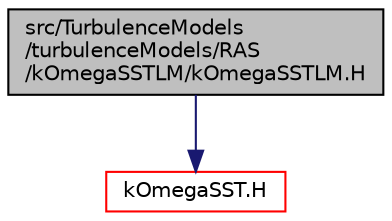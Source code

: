 digraph "src/TurbulenceModels/turbulenceModels/RAS/kOmegaSSTLM/kOmegaSSTLM.H"
{
  bgcolor="transparent";
  edge [fontname="Helvetica",fontsize="10",labelfontname="Helvetica",labelfontsize="10"];
  node [fontname="Helvetica",fontsize="10",shape=record];
  Node0 [label="src/TurbulenceModels\l/turbulenceModels/RAS\l/kOmegaSSTLM/kOmegaSSTLM.H",height=0.2,width=0.4,color="black", fillcolor="grey75", style="filled", fontcolor="black"];
  Node0 -> Node1 [color="midnightblue",fontsize="10",style="solid",fontname="Helvetica"];
  Node1 [label="kOmegaSST.H",height=0.2,width=0.4,color="red",URL="$a18149.html"];
}
